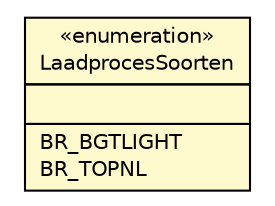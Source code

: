 #!/usr/local/bin/dot
#
# Class diagram 
# Generated by UMLGraph version R5_6-24-gf6e263 (http://www.umlgraph.org/)
#

digraph G {
	edge [fontname="Helvetica",fontsize=10,labelfontname="Helvetica",labelfontsize=10];
	node [fontname="Helvetica",fontsize=10,shape=plaintext];
	nodesep=0.25;
	ranksep=0.5;
	// nl.b3p.brmo.persistence.staging.LaadprocesTransformatieProces.LaadprocesSoorten
	c590 [label=<<table title="nl.b3p.brmo.persistence.staging.LaadprocesTransformatieProces.LaadprocesSoorten" border="0" cellborder="1" cellspacing="0" cellpadding="2" port="p" bgcolor="lemonChiffon" href="./LaadprocesTransformatieProces.LaadprocesSoorten.html">
		<tr><td><table border="0" cellspacing="0" cellpadding="1">
<tr><td align="center" balign="center"> &#171;enumeration&#187; </td></tr>
<tr><td align="center" balign="center"> LaadprocesSoorten </td></tr>
		</table></td></tr>
		<tr><td><table border="0" cellspacing="0" cellpadding="1">
<tr><td align="left" balign="left">  </td></tr>
		</table></td></tr>
		<tr><td><table border="0" cellspacing="0" cellpadding="1">
<tr><td align="left" balign="left"> BR_BGTLIGHT </td></tr>
<tr><td align="left" balign="left"> BR_TOPNL </td></tr>
		</table></td></tr>
		</table>>, URL="./LaadprocesTransformatieProces.LaadprocesSoorten.html", fontname="Helvetica", fontcolor="black", fontsize=10.0];
}


